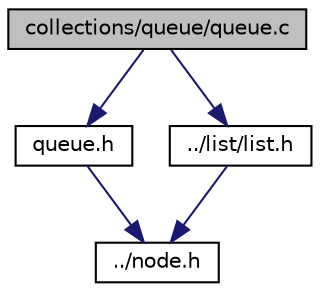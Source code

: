 digraph "collections/queue/queue.c"
{
  edge [fontname="Helvetica",fontsize="10",labelfontname="Helvetica",labelfontsize="10"];
  node [fontname="Helvetica",fontsize="10",shape=record];
  Node0 [label="collections/queue/queue.c",height=0.2,width=0.4,color="black", fillcolor="grey75", style="filled", fontcolor="black"];
  Node0 -> Node1 [color="midnightblue",fontsize="10",style="solid",fontname="Helvetica"];
  Node1 [label="queue.h",height=0.2,width=0.4,color="black", fillcolor="white", style="filled",URL="$queue_8h.html",tooltip="File containing interface of Queue. "];
  Node1 -> Node2 [color="midnightblue",fontsize="10",style="solid",fontname="Helvetica"];
  Node2 [label="../node.h",height=0.2,width=0.4,color="black", fillcolor="white", style="filled",URL="$node_8h_source.html"];
  Node0 -> Node3 [color="midnightblue",fontsize="10",style="solid",fontname="Helvetica"];
  Node3 [label="../list/list.h",height=0.2,width=0.4,color="black", fillcolor="white", style="filled",URL="$list_8h_source.html"];
  Node3 -> Node2 [color="midnightblue",fontsize="10",style="solid",fontname="Helvetica"];
}
